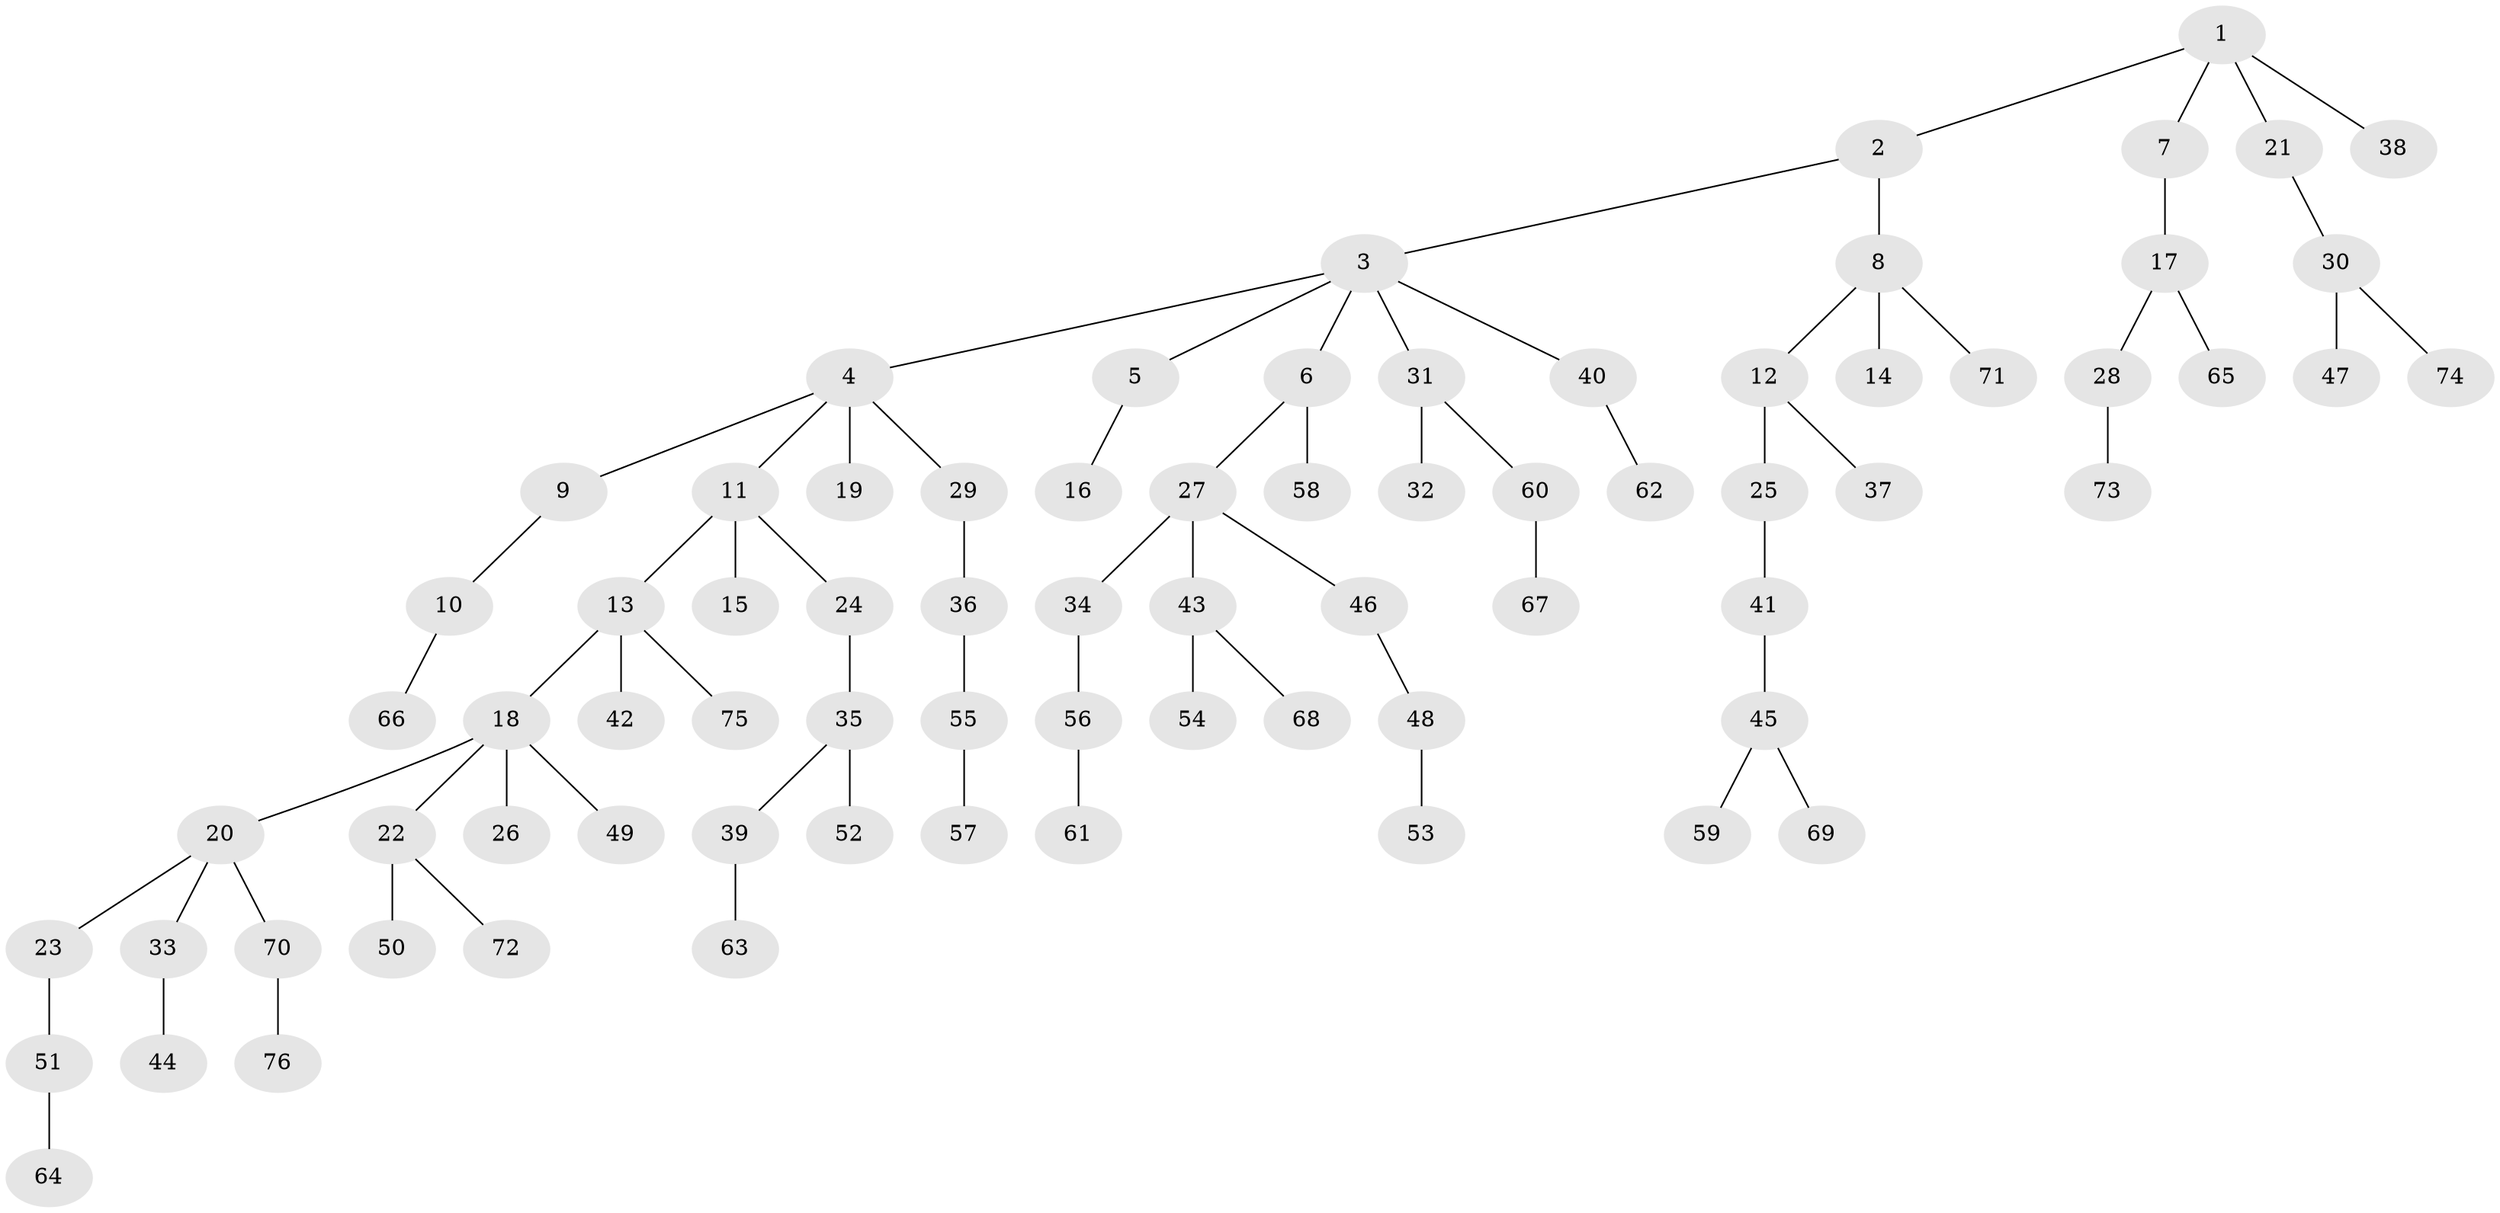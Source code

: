 // coarse degree distribution, {5: 0.02, 6: 0.02, 7: 0.02, 2: 0.36, 3: 0.06, 1: 0.46, 4: 0.06}
// Generated by graph-tools (version 1.1) at 2025/52/02/27/25 19:52:12]
// undirected, 76 vertices, 75 edges
graph export_dot {
graph [start="1"]
  node [color=gray90,style=filled];
  1;
  2;
  3;
  4;
  5;
  6;
  7;
  8;
  9;
  10;
  11;
  12;
  13;
  14;
  15;
  16;
  17;
  18;
  19;
  20;
  21;
  22;
  23;
  24;
  25;
  26;
  27;
  28;
  29;
  30;
  31;
  32;
  33;
  34;
  35;
  36;
  37;
  38;
  39;
  40;
  41;
  42;
  43;
  44;
  45;
  46;
  47;
  48;
  49;
  50;
  51;
  52;
  53;
  54;
  55;
  56;
  57;
  58;
  59;
  60;
  61;
  62;
  63;
  64;
  65;
  66;
  67;
  68;
  69;
  70;
  71;
  72;
  73;
  74;
  75;
  76;
  1 -- 2;
  1 -- 7;
  1 -- 21;
  1 -- 38;
  2 -- 3;
  2 -- 8;
  3 -- 4;
  3 -- 5;
  3 -- 6;
  3 -- 31;
  3 -- 40;
  4 -- 9;
  4 -- 11;
  4 -- 19;
  4 -- 29;
  5 -- 16;
  6 -- 27;
  6 -- 58;
  7 -- 17;
  8 -- 12;
  8 -- 14;
  8 -- 71;
  9 -- 10;
  10 -- 66;
  11 -- 13;
  11 -- 15;
  11 -- 24;
  12 -- 25;
  12 -- 37;
  13 -- 18;
  13 -- 42;
  13 -- 75;
  17 -- 28;
  17 -- 65;
  18 -- 20;
  18 -- 22;
  18 -- 26;
  18 -- 49;
  20 -- 23;
  20 -- 33;
  20 -- 70;
  21 -- 30;
  22 -- 50;
  22 -- 72;
  23 -- 51;
  24 -- 35;
  25 -- 41;
  27 -- 34;
  27 -- 43;
  27 -- 46;
  28 -- 73;
  29 -- 36;
  30 -- 47;
  30 -- 74;
  31 -- 32;
  31 -- 60;
  33 -- 44;
  34 -- 56;
  35 -- 39;
  35 -- 52;
  36 -- 55;
  39 -- 63;
  40 -- 62;
  41 -- 45;
  43 -- 54;
  43 -- 68;
  45 -- 59;
  45 -- 69;
  46 -- 48;
  48 -- 53;
  51 -- 64;
  55 -- 57;
  56 -- 61;
  60 -- 67;
  70 -- 76;
}
